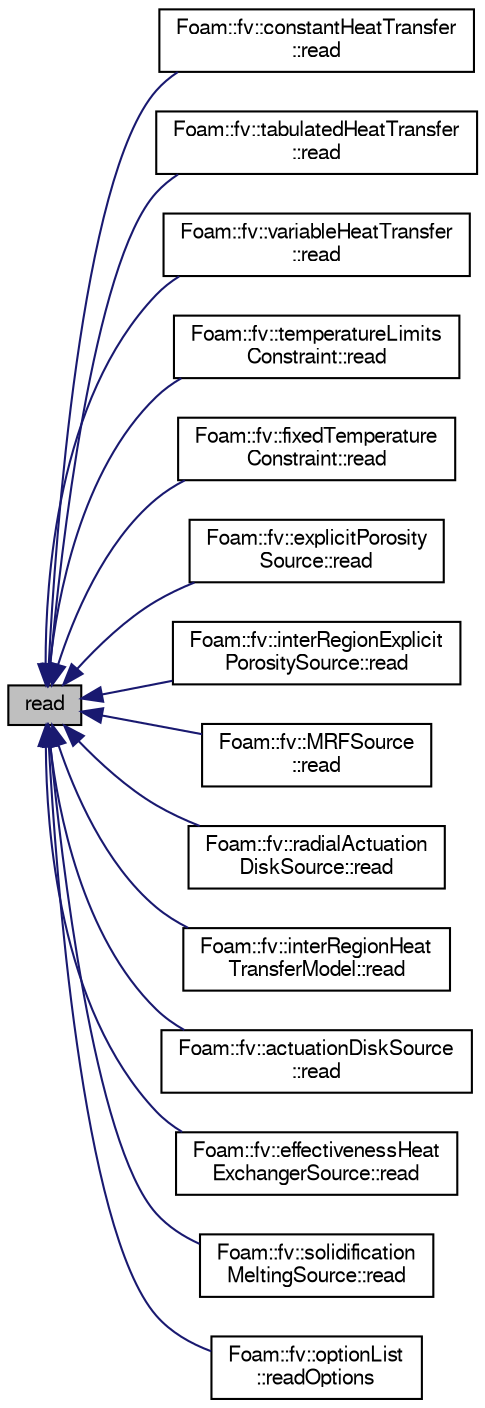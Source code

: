 digraph "read"
{
  bgcolor="transparent";
  edge [fontname="FreeSans",fontsize="10",labelfontname="FreeSans",labelfontsize="10"];
  node [fontname="FreeSans",fontsize="10",shape=record];
  rankdir="LR";
  Node1 [label="read",height=0.2,width=0.4,color="black", fillcolor="grey75", style="filled" fontcolor="black"];
  Node1 -> Node2 [dir="back",color="midnightblue",fontsize="10",style="solid",fontname="FreeSans"];
  Node2 [label="Foam::fv::constantHeatTransfer\l::read",height=0.2,width=0.4,color="black",URL="$a00355.html#a6ce0c64db98eb6144d363dbfc86104eb",tooltip="Read dictionary. "];
  Node1 -> Node3 [dir="back",color="midnightblue",fontsize="10",style="solid",fontname="FreeSans"];
  Node3 [label="Foam::fv::tabulatedHeatTransfer\l::read",height=0.2,width=0.4,color="black",URL="$a02484.html#a6ce0c64db98eb6144d363dbfc86104eb",tooltip="Read dictionary. "];
  Node1 -> Node4 [dir="back",color="midnightblue",fontsize="10",style="solid",fontname="FreeSans"];
  Node4 [label="Foam::fv::variableHeatTransfer\l::read",height=0.2,width=0.4,color="black",URL="$a02712.html#a6ce0c64db98eb6144d363dbfc86104eb",tooltip="Read dictionary. "];
  Node1 -> Node5 [dir="back",color="midnightblue",fontsize="10",style="solid",fontname="FreeSans"];
  Node5 [label="Foam::fv::temperatureLimits\lConstraint::read",height=0.2,width=0.4,color="black",URL="$a02491.html#a6ce0c64db98eb6144d363dbfc86104eb",tooltip="Read dictionary. "];
  Node1 -> Node6 [dir="back",color="midnightblue",fontsize="10",style="solid",fontname="FreeSans"];
  Node6 [label="Foam::fv::fixedTemperature\lConstraint::read",height=0.2,width=0.4,color="black",URL="$a00810.html#a6ce0c64db98eb6144d363dbfc86104eb",tooltip="Read dictionary. "];
  Node1 -> Node7 [dir="back",color="midnightblue",fontsize="10",style="solid",fontname="FreeSans"];
  Node7 [label="Foam::fv::explicitPorosity\lSource::read",height=0.2,width=0.4,color="black",URL="$a00664.html#a6ce0c64db98eb6144d363dbfc86104eb",tooltip="Read dictionary. "];
  Node1 -> Node8 [dir="back",color="midnightblue",fontsize="10",style="solid",fontname="FreeSans"];
  Node8 [label="Foam::fv::interRegionExplicit\lPorositySource::read",height=0.2,width=0.4,color="black",URL="$a01126.html#a6ce0c64db98eb6144d363dbfc86104eb",tooltip="Read dictionary. "];
  Node1 -> Node9 [dir="back",color="midnightblue",fontsize="10",style="solid",fontname="FreeSans"];
  Node9 [label="Foam::fv::MRFSource\l::read",height=0.2,width=0.4,color="black",URL="$a01495.html#a6ce0c64db98eb6144d363dbfc86104eb",tooltip="Read dictionary. "];
  Node1 -> Node10 [dir="back",color="midnightblue",fontsize="10",style="solid",fontname="FreeSans"];
  Node10 [label="Foam::fv::radialActuation\lDiskSource::read",height=0.2,width=0.4,color="black",URL="$a01998.html#a6ce0c64db98eb6144d363dbfc86104eb",tooltip="Read dictionary. "];
  Node1 -> Node11 [dir="back",color="midnightblue",fontsize="10",style="solid",fontname="FreeSans"];
  Node11 [label="Foam::fv::interRegionHeat\lTransferModel::read",height=0.2,width=0.4,color="black",URL="$a01127.html#a6ce0c64db98eb6144d363dbfc86104eb",tooltip="Read dictionary. "];
  Node1 -> Node12 [dir="back",color="midnightblue",fontsize="10",style="solid",fontname="FreeSans"];
  Node12 [label="Foam::fv::actuationDiskSource\l::read",height=0.2,width=0.4,color="black",URL="$a00019.html#a6ce0c64db98eb6144d363dbfc86104eb",tooltip="Read dictionary. "];
  Node1 -> Node13 [dir="back",color="midnightblue",fontsize="10",style="solid",fontname="FreeSans"];
  Node13 [label="Foam::fv::effectivenessHeat\lExchangerSource::read",height=0.2,width=0.4,color="black",URL="$a00601.html#a6ce0c64db98eb6144d363dbfc86104eb",tooltip="Read dictionary. "];
  Node1 -> Node14 [dir="back",color="midnightblue",fontsize="10",style="solid",fontname="FreeSans"];
  Node14 [label="Foam::fv::solidification\lMeltingSource::read",height=0.2,width=0.4,color="black",URL="$a02302.html#a6ce0c64db98eb6144d363dbfc86104eb",tooltip="Read source dictionary. "];
  Node1 -> Node15 [dir="back",color="midnightblue",fontsize="10",style="solid",fontname="FreeSans"];
  Node15 [label="Foam::fv::optionList\l::readOptions",height=0.2,width=0.4,color="black",URL="$a01667.html#a5c638dda7e72b7bc1006d23ab0f97d75",tooltip="Read options dictionary. "];
}
